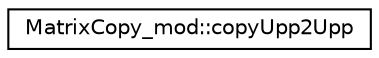 digraph "Graphical Class Hierarchy"
{
 // LATEX_PDF_SIZE
  edge [fontname="Helvetica",fontsize="10",labelfontname="Helvetica",labelfontsize="10"];
  node [fontname="Helvetica",fontsize="10",shape=record];
  rankdir="LR";
  Node0 [label="MatrixCopy_mod::copyUpp2Upp",height=0.2,width=0.4,color="black", fillcolor="white", style="filled",URL="$interfaceMatrixCopy__mod_1_1copyUpp2Upp.html",tooltip="Copy the upper-triangle (excluding diagonals) of the input from square matrix to the upper-triangle o..."];
}
